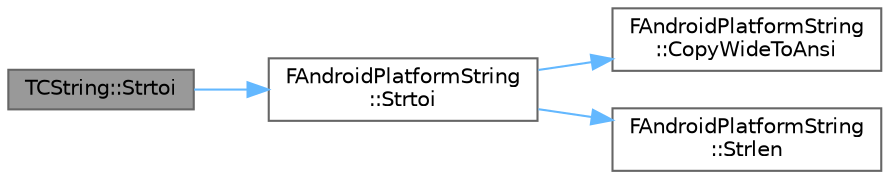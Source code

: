 digraph "TCString::Strtoi"
{
 // INTERACTIVE_SVG=YES
 // LATEX_PDF_SIZE
  bgcolor="transparent";
  edge [fontname=Helvetica,fontsize=10,labelfontname=Helvetica,labelfontsize=10];
  node [fontname=Helvetica,fontsize=10,shape=box,height=0.2,width=0.4];
  rankdir="LR";
  Node1 [id="Node000001",label="TCString::Strtoi",height=0.2,width=0.4,color="gray40", fillcolor="grey60", style="filled", fontcolor="black",tooltip="strtoi wrapper"];
  Node1 -> Node2 [id="edge1_Node000001_Node000002",color="steelblue1",style="solid",tooltip=" "];
  Node2 [id="Node000002",label="FAndroidPlatformString\l::Strtoi",height=0.2,width=0.4,color="grey40", fillcolor="white", style="filled",URL="$d5/d69/structFAndroidPlatformString.html#a4bc3f71913c122a251a721c5de34b161",tooltip=" "];
  Node2 -> Node3 [id="edge2_Node000002_Node000003",color="steelblue1",style="solid",tooltip=" "];
  Node3 [id="Node000003",label="FAndroidPlatformString\l::CopyWideToAnsi",height=0.2,width=0.4,color="grey40", fillcolor="white", style="filled",URL="$d5/d69/structFAndroidPlatformString.html#ae62c48fb249b64edf320b6833650e3c4",tooltip=" "];
  Node2 -> Node4 [id="edge3_Node000002_Node000004",color="steelblue1",style="solid",tooltip=" "];
  Node4 [id="Node000004",label="FAndroidPlatformString\l::Strlen",height=0.2,width=0.4,color="grey40", fillcolor="white", style="filled",URL="$d5/d69/structFAndroidPlatformString.html#a8267ad96b698d049f90420e43eb9a2c2",tooltip=" "];
}
